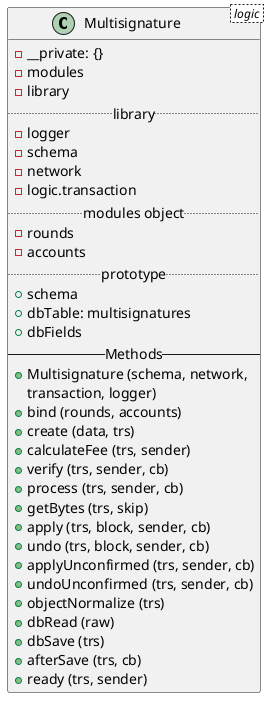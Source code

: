 @startuml
class Multisignature < logic > {
  - __private: {}
  - modules
  - library
  .. library ..
  - logger
  - schema
  - network
  - logic.transaction
  .. modules object ..
  - rounds
  - accounts
  .. prototype ..
  + schema
  + dbTable: multisignatures
  + dbFields
  -- Methods --
  + Multisignature (schema, network,
  transaction, logger)
  + bind (rounds, accounts)
  + create (data, trs)
  + calculateFee (trs, sender)
  + verify (trs, sender, cb)
  + process (trs, sender, cb)
  + getBytes (trs, skip)
  + apply (trs, block, sender, cb)
  + undo (trs, block, sender, cb)
  + applyUnconfirmed (trs, sender, cb)
  + undoUnconfirmed (trs, sender, cb)
  + objectNormalize (trs)
  + dbRead (raw)
  + dbSave (trs)
  + afterSave (trs, cb)
  + ready (trs, sender)
}
@endtuml
